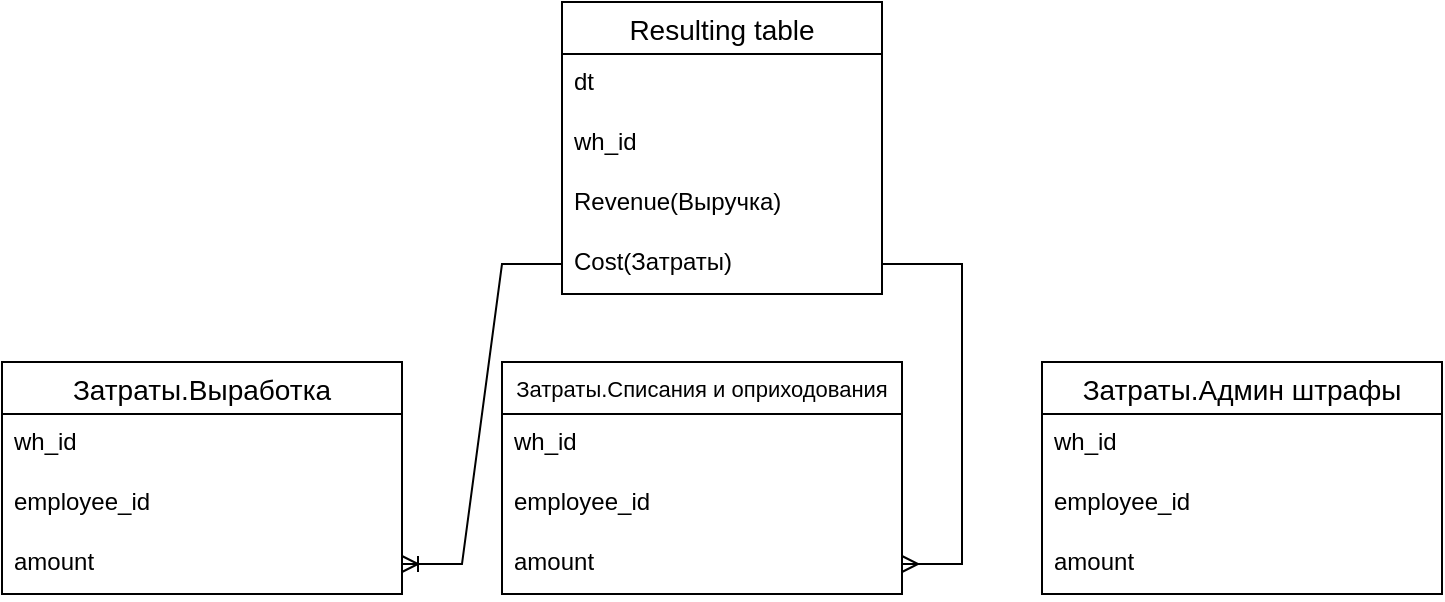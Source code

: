 <mxfile version="24.5.1" type="github">
  <diagram name="Page-1" id="e56a1550-8fbb-45ad-956c-1786394a9013">
    <mxGraphModel dx="802" dy="460" grid="1" gridSize="10" guides="1" tooltips="1" connect="1" arrows="1" fold="1" page="1" pageScale="1" pageWidth="1100" pageHeight="850" background="none" math="0" shadow="0">
      <root>
        <mxCell id="0" />
        <mxCell id="1" parent="0" />
        <mxCell id="5e7JrkWrHbsxP8Q_pqoO-5" value="Resulting table" style="swimlane;fontStyle=0;childLayout=stackLayout;horizontal=1;startSize=26;horizontalStack=0;resizeParent=1;resizeParentMax=0;resizeLast=0;collapsible=1;marginBottom=0;align=center;fontSize=14;" vertex="1" parent="1">
          <mxGeometry x="320" y="60" width="160" height="146" as="geometry" />
        </mxCell>
        <mxCell id="5e7JrkWrHbsxP8Q_pqoO-6" value="dt" style="text;strokeColor=none;fillColor=none;spacingLeft=4;spacingRight=4;overflow=hidden;rotatable=0;points=[[0,0.5],[1,0.5]];portConstraint=eastwest;fontSize=12;whiteSpace=wrap;html=1;" vertex="1" parent="5e7JrkWrHbsxP8Q_pqoO-5">
          <mxGeometry y="26" width="160" height="30" as="geometry" />
        </mxCell>
        <mxCell id="5e7JrkWrHbsxP8Q_pqoO-7" value="wh_id" style="text;strokeColor=none;fillColor=none;spacingLeft=4;spacingRight=4;overflow=hidden;rotatable=0;points=[[0,0.5],[1,0.5]];portConstraint=eastwest;fontSize=12;whiteSpace=wrap;html=1;" vertex="1" parent="5e7JrkWrHbsxP8Q_pqoO-5">
          <mxGeometry y="56" width="160" height="30" as="geometry" />
        </mxCell>
        <mxCell id="5e7JrkWrHbsxP8Q_pqoO-8" value="Revenue(Выручка)&lt;div&gt;&lt;br&gt;&lt;/div&gt;" style="text;strokeColor=none;fillColor=none;spacingLeft=4;spacingRight=4;overflow=hidden;rotatable=0;points=[[0,0.5],[1,0.5]];portConstraint=eastwest;fontSize=12;whiteSpace=wrap;html=1;" vertex="1" parent="5e7JrkWrHbsxP8Q_pqoO-5">
          <mxGeometry y="86" width="160" height="30" as="geometry" />
        </mxCell>
        <mxCell id="5e7JrkWrHbsxP8Q_pqoO-9" value="Cost(Затраты)" style="text;strokeColor=none;fillColor=none;spacingLeft=4;spacingRight=4;overflow=hidden;rotatable=0;points=[[0,0.5],[1,0.5]];portConstraint=eastwest;fontSize=12;whiteSpace=wrap;html=1;" vertex="1" parent="5e7JrkWrHbsxP8Q_pqoO-5">
          <mxGeometry y="116" width="160" height="30" as="geometry" />
        </mxCell>
        <mxCell id="5e7JrkWrHbsxP8Q_pqoO-10" value="Затраты.Выработка" style="swimlane;fontStyle=0;childLayout=stackLayout;horizontal=1;startSize=26;horizontalStack=0;resizeParent=1;resizeParentMax=0;resizeLast=0;collapsible=1;marginBottom=0;align=center;fontSize=14;" vertex="1" parent="1">
          <mxGeometry x="40" y="240" width="200" height="116" as="geometry" />
        </mxCell>
        <mxCell id="5e7JrkWrHbsxP8Q_pqoO-11" value="wh_id" style="text;strokeColor=none;fillColor=none;spacingLeft=4;spacingRight=4;overflow=hidden;rotatable=0;points=[[0,0.5],[1,0.5]];portConstraint=eastwest;fontSize=12;whiteSpace=wrap;html=1;" vertex="1" parent="5e7JrkWrHbsxP8Q_pqoO-10">
          <mxGeometry y="26" width="200" height="30" as="geometry" />
        </mxCell>
        <mxCell id="5e7JrkWrHbsxP8Q_pqoO-12" value="employee_id" style="text;strokeColor=none;fillColor=none;spacingLeft=4;spacingRight=4;overflow=hidden;rotatable=0;points=[[0,0.5],[1,0.5]];portConstraint=eastwest;fontSize=12;whiteSpace=wrap;html=1;" vertex="1" parent="5e7JrkWrHbsxP8Q_pqoO-10">
          <mxGeometry y="56" width="200" height="30" as="geometry" />
        </mxCell>
        <mxCell id="5e7JrkWrHbsxP8Q_pqoO-13" value="amount" style="text;strokeColor=none;fillColor=none;spacingLeft=4;spacingRight=4;overflow=hidden;rotatable=0;points=[[0,0.5],[1,0.5]];portConstraint=eastwest;fontSize=12;whiteSpace=wrap;html=1;" vertex="1" parent="5e7JrkWrHbsxP8Q_pqoO-10">
          <mxGeometry y="86" width="200" height="30" as="geometry" />
        </mxCell>
        <mxCell id="5e7JrkWrHbsxP8Q_pqoO-14" value="Затраты.Списания и оприходования" style="swimlane;fontStyle=0;childLayout=stackLayout;horizontal=1;startSize=26;horizontalStack=0;resizeParent=1;resizeParentMax=0;resizeLast=0;collapsible=1;marginBottom=0;align=center;fontSize=11;" vertex="1" parent="1">
          <mxGeometry x="290" y="240" width="200" height="116" as="geometry" />
        </mxCell>
        <mxCell id="5e7JrkWrHbsxP8Q_pqoO-15" value="wh_id" style="text;strokeColor=none;fillColor=none;spacingLeft=4;spacingRight=4;overflow=hidden;rotatable=0;points=[[0,0.5],[1,0.5]];portConstraint=eastwest;fontSize=12;whiteSpace=wrap;html=1;" vertex="1" parent="5e7JrkWrHbsxP8Q_pqoO-14">
          <mxGeometry y="26" width="200" height="30" as="geometry" />
        </mxCell>
        <mxCell id="5e7JrkWrHbsxP8Q_pqoO-16" value="employee_id" style="text;strokeColor=none;fillColor=none;spacingLeft=4;spacingRight=4;overflow=hidden;rotatable=0;points=[[0,0.5],[1,0.5]];portConstraint=eastwest;fontSize=12;whiteSpace=wrap;html=1;" vertex="1" parent="5e7JrkWrHbsxP8Q_pqoO-14">
          <mxGeometry y="56" width="200" height="30" as="geometry" />
        </mxCell>
        <mxCell id="5e7JrkWrHbsxP8Q_pqoO-17" value="amount" style="text;strokeColor=none;fillColor=none;spacingLeft=4;spacingRight=4;overflow=hidden;rotatable=0;points=[[0,0.5],[1,0.5]];portConstraint=eastwest;fontSize=12;whiteSpace=wrap;html=1;" vertex="1" parent="5e7JrkWrHbsxP8Q_pqoO-14">
          <mxGeometry y="86" width="200" height="30" as="geometry" />
        </mxCell>
        <mxCell id="5e7JrkWrHbsxP8Q_pqoO-18" value="Затраты.Админ штрафы" style="swimlane;fontStyle=0;childLayout=stackLayout;horizontal=1;startSize=26;horizontalStack=0;resizeParent=1;resizeParentMax=0;resizeLast=0;collapsible=1;marginBottom=0;align=center;fontSize=14;" vertex="1" parent="1">
          <mxGeometry x="560" y="240" width="200" height="116" as="geometry" />
        </mxCell>
        <mxCell id="5e7JrkWrHbsxP8Q_pqoO-19" value="wh_id" style="text;strokeColor=none;fillColor=none;spacingLeft=4;spacingRight=4;overflow=hidden;rotatable=0;points=[[0,0.5],[1,0.5]];portConstraint=eastwest;fontSize=12;whiteSpace=wrap;html=1;" vertex="1" parent="5e7JrkWrHbsxP8Q_pqoO-18">
          <mxGeometry y="26" width="200" height="30" as="geometry" />
        </mxCell>
        <mxCell id="5e7JrkWrHbsxP8Q_pqoO-20" value="employee_id" style="text;strokeColor=none;fillColor=none;spacingLeft=4;spacingRight=4;overflow=hidden;rotatable=0;points=[[0,0.5],[1,0.5]];portConstraint=eastwest;fontSize=12;whiteSpace=wrap;html=1;" vertex="1" parent="5e7JrkWrHbsxP8Q_pqoO-18">
          <mxGeometry y="56" width="200" height="30" as="geometry" />
        </mxCell>
        <mxCell id="5e7JrkWrHbsxP8Q_pqoO-21" value="amount" style="text;strokeColor=none;fillColor=none;spacingLeft=4;spacingRight=4;overflow=hidden;rotatable=0;points=[[0,0.5],[1,0.5]];portConstraint=eastwest;fontSize=12;whiteSpace=wrap;html=1;" vertex="1" parent="5e7JrkWrHbsxP8Q_pqoO-18">
          <mxGeometry y="86" width="200" height="30" as="geometry" />
        </mxCell>
        <mxCell id="5e7JrkWrHbsxP8Q_pqoO-27" value="" style="edgeStyle=entityRelationEdgeStyle;fontSize=12;html=1;endArrow=ERoneToMany;rounded=0;exitX=0;exitY=0.5;exitDx=0;exitDy=0;" edge="1" parent="1" source="5e7JrkWrHbsxP8Q_pqoO-9" target="5e7JrkWrHbsxP8Q_pqoO-13">
          <mxGeometry width="100" height="100" relative="1" as="geometry">
            <mxPoint x="210" y="200" as="sourcePoint" />
            <mxPoint x="220" y="110" as="targetPoint" />
          </mxGeometry>
        </mxCell>
        <mxCell id="5e7JrkWrHbsxP8Q_pqoO-28" value="" style="edgeStyle=entityRelationEdgeStyle;fontSize=12;html=1;endArrow=ERmany;rounded=0;exitX=1;exitY=0.5;exitDx=0;exitDy=0;" edge="1" parent="1" source="5e7JrkWrHbsxP8Q_pqoO-9" target="5e7JrkWrHbsxP8Q_pqoO-17">
          <mxGeometry width="100" height="100" relative="1" as="geometry">
            <mxPoint x="300" y="490" as="sourcePoint" />
            <mxPoint x="400" y="390" as="targetPoint" />
          </mxGeometry>
        </mxCell>
      </root>
    </mxGraphModel>
  </diagram>
</mxfile>

